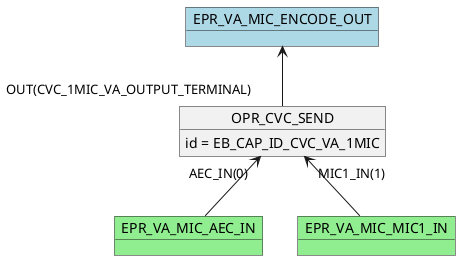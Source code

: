 @startuml

    object OPR_CVC_SEND
    OPR_CVC_SEND : id = EB_CAP_ID_CVC_VA_1MIC
    object EPR_VA_MIC_AEC_IN #lightgreen
    OPR_CVC_SEND "AEC_IN(0)" <-- EPR_VA_MIC_AEC_IN
    object EPR_VA_MIC_MIC1_IN #lightgreen
    OPR_CVC_SEND "MIC1_IN(1)" <-- EPR_VA_MIC_MIC1_IN
    object EPR_VA_MIC_ENCODE_OUT #lightblue
    EPR_VA_MIC_ENCODE_OUT <-- "OUT(CVC_1MIC_VA_OUTPUT_TERMINAL)" OPR_CVC_SEND
@enduml
